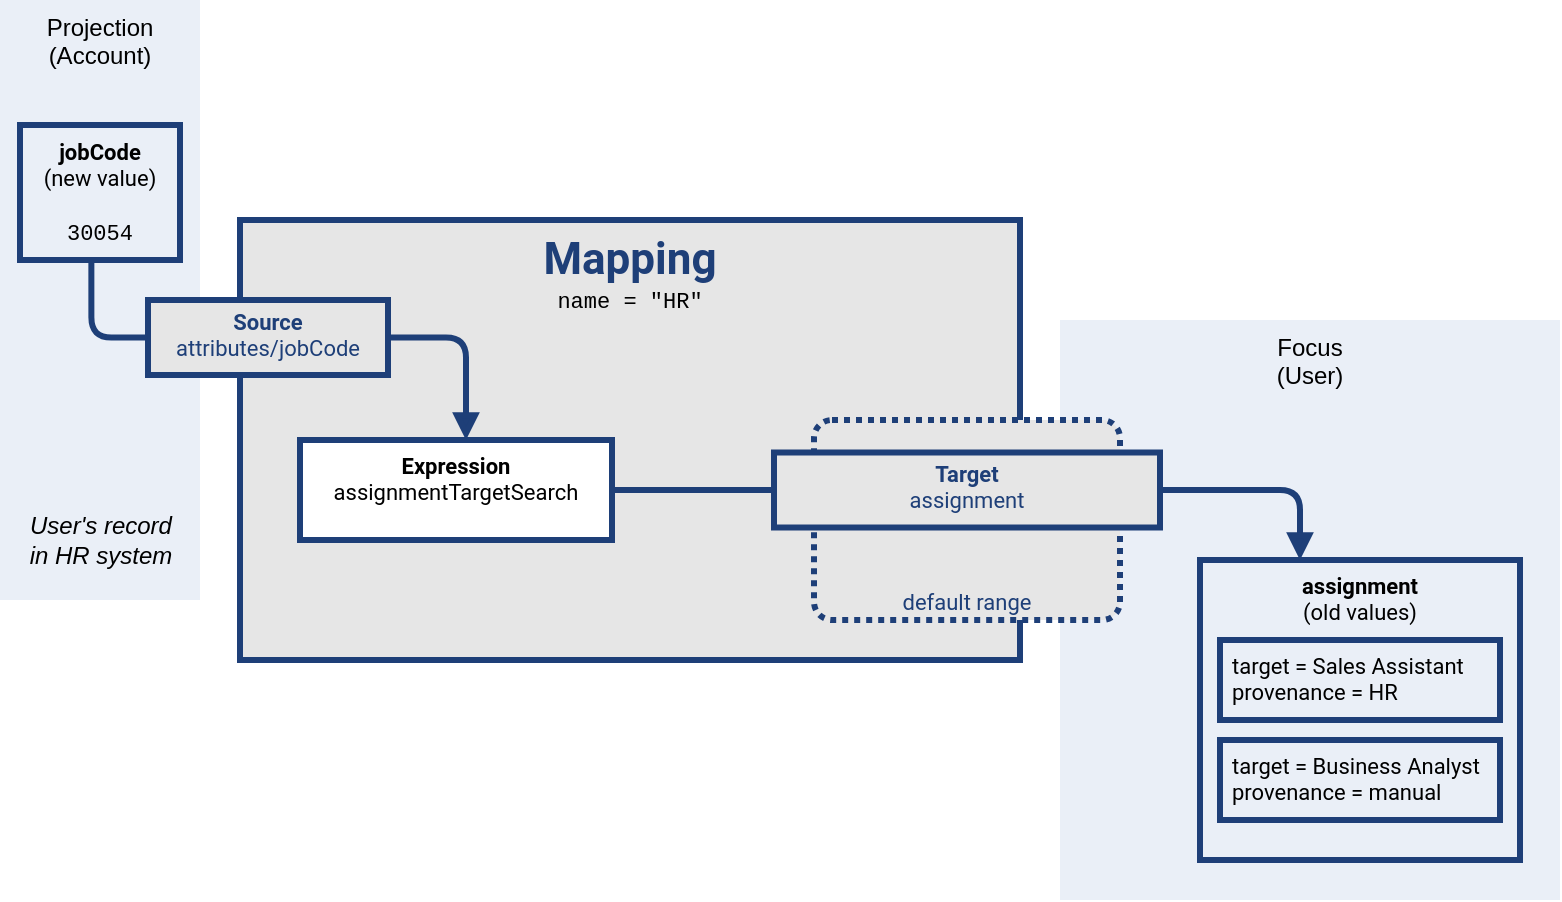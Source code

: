<mxfile pages="4">
    <diagram id="LAI3oV1pym8gafn0couf" name="Page-1">
        <mxGraphModel dx="1104" dy="768" grid="1" gridSize="10" guides="1" tooltips="1" connect="1" arrows="1" fold="1" page="1" pageScale="1" pageWidth="827" pageHeight="1169" math="0" shadow="0">
            <root>
                <mxCell id="0"/>
                <mxCell id="1" parent="0"/>
                <mxCell id="jD2ioqMdRHcqtq_YlgqR-1" value="Focus&lt;br&gt;(User)" style="rounded=0;whiteSpace=wrap;html=1;strokeWidth=2;perimeterSpacing=0;glass=0;strokeColor=none;fillColor=#EAEFF7;verticalAlign=top;fontColor=#000000;" parent="1" vertex="1">
                    <mxGeometry x="553" y="180" width="250" height="290" as="geometry"/>
                </mxCell>
                <mxCell id="jD2ioqMdRHcqtq_YlgqR-2" value="Projection&lt;br&gt;(Account)" style="rounded=0;whiteSpace=wrap;html=1;strokeWidth=2;perimeterSpacing=0;glass=0;strokeColor=none;fillColor=#EAEFF7;verticalAlign=top;fontColor=#000000;" parent="1" vertex="1">
                    <mxGeometry x="23" y="20" width="100" height="300" as="geometry"/>
                </mxCell>
                <mxCell id="jD2ioqMdRHcqtq_YlgqR-3" value="&lt;font color=&quot;#1e3f78&quot; style=&quot;font-size: 22px&quot;&gt;Mapping&lt;/font&gt;" style="rounded=0;whiteSpace=wrap;html=1;strokeWidth=3;perimeterSpacing=0;glass=0;strokeColor=#1E3F78;fontFamily=Roboto;fontSource=https%3A%2F%2Ffonts.googleapis.com%2Fcss%3Ffamily%3DRoboto;fontColor=#FFFFFF;fontSize=11;fontStyle=1;spacing=2;verticalAlign=top;fillColor=#E6E6E6;" parent="1" vertex="1">
                    <mxGeometry x="143" y="130" width="390" height="220" as="geometry"/>
                </mxCell>
                <mxCell id="jD2ioqMdRHcqtq_YlgqR-4" value="Expression&lt;br&gt;&lt;span style=&quot;font-weight: normal&quot;&gt;assignmentTargetSearch&lt;/span&gt;" style="rounded=0;whiteSpace=wrap;html=1;strokeWidth=3;perimeterSpacing=0;glass=0;fontFamily=Roboto;fontSource=https%3A%2F%2Ffonts.googleapis.com%2Fcss%3Ffamily%3DRoboto;fontSize=11;fontStyle=1;spacing=2;strokeColor=#1E3F78;verticalAlign=top;fillColor=#FFFFFF;fontColor=#000000;" parent="1" vertex="1">
                    <mxGeometry x="173" y="240" width="156" height="50" as="geometry"/>
                </mxCell>
                <mxCell id="jD2ioqMdRHcqtq_YlgqR-5" value="" style="edgeStyle=elbowEdgeStyle;elbow=horizontal;endArrow=block;html=1;fontFamily=Roboto;fontSource=https%3A%2F%2Ffonts.googleapis.com%2Fcss2%3Ffamily%3DRoboto%3Aital%2Cwght%401%2C300%26display%3Dswapp;fontSize=9;fontColor=#FFFFFF;strokeColor=#1E3F78;strokeWidth=3;endFill=1;exitX=1;exitY=0.5;exitDx=0;exitDy=0;" parent="1" source="jD2ioqMdRHcqtq_YlgqR-6" target="jD2ioqMdRHcqtq_YlgqR-4" edge="1">
                    <mxGeometry width="50" height="50" relative="1" as="geometry">
                        <mxPoint x="371" y="495.25" as="sourcePoint"/>
                        <mxPoint x="449.5" y="330.0" as="targetPoint"/>
                        <Array as="points">
                            <mxPoint x="256" y="220"/>
                        </Array>
                    </mxGeometry>
                </mxCell>
                <mxCell id="jD2ioqMdRHcqtq_YlgqR-6" value="&lt;font color=&quot;#1e3f78&quot;&gt;Source&lt;br&gt;&lt;span style=&quot;font-weight: 400&quot;&gt;attributes/jobCode&lt;/span&gt;&lt;br&gt;&lt;/font&gt;" style="rounded=0;whiteSpace=wrap;html=1;strokeWidth=3;perimeterSpacing=0;glass=0;strokeColor=#1E3F78;fontFamily=Roboto;fontSource=https%3A%2F%2Ffonts.googleapis.com%2Fcss%3Ffamily%3DRoboto;fontColor=#FFFFFF;fontSize=11;fontStyle=1;spacing=0;verticalAlign=top;fillColor=#E6E6E6;" parent="1" vertex="1">
                    <mxGeometry x="97" y="170" width="120" height="37.5" as="geometry"/>
                </mxCell>
                <mxCell id="jD2ioqMdRHcqtq_YlgqR-7" value="&lt;font color=&quot;#1e3f78&quot;&gt;&lt;span style=&quot;font-weight: 400&quot;&gt;default range&lt;/span&gt;&lt;/font&gt;" style="rounded=1;whiteSpace=wrap;html=1;strokeWidth=3;perimeterSpacing=0;glass=0;strokeColor=#1E3F78;fontFamily=Roboto;fontSource=https%3A%2F%2Ffonts.googleapis.com%2Fcss%3Ffamily%3DRoboto;fontColor=#FFFFFF;fontSize=11;fontStyle=1;spacing=2;verticalAlign=bottom;fillColor=#E6E6E6;dashed=1;dashPattern=1 1;arcSize=9;" parent="1" vertex="1">
                    <mxGeometry x="430" y="230" width="153" height="100" as="geometry"/>
                </mxCell>
                <mxCell id="jD2ioqMdRHcqtq_YlgqR-8" value="&lt;font color=&quot;#1e3f78&quot;&gt;Target&lt;br&gt;&lt;span style=&quot;font-weight: 400&quot;&gt;assignment&lt;/span&gt;&lt;br&gt;&lt;/font&gt;" style="rounded=0;whiteSpace=wrap;html=1;strokeWidth=3;perimeterSpacing=0;glass=0;strokeColor=#1E3F78;fontFamily=Roboto;fontSource=https%3A%2F%2Ffonts.googleapis.com%2Fcss%3Ffamily%3DRoboto;fontColor=#FFFFFF;fontSize=11;fontStyle=1;spacing=0;verticalAlign=top;fillColor=#E6E6E6;" parent="1" vertex="1">
                    <mxGeometry x="410" y="246.25" width="193" height="37.5" as="geometry"/>
                </mxCell>
                <mxCell id="jD2ioqMdRHcqtq_YlgqR-9" value="" style="endArrow=none;html=1;strokeWidth=3;strokeColor=#1E3F78;rounded=0;fontFamily=Courier New;fontSize=14;fontColor=#000000;exitX=0;exitY=0.5;exitDx=0;exitDy=0;entryX=1;entryY=0.5;entryDx=0;entryDy=0;edgeStyle=elbowEdgeStyle;elbow=vertical;endSize=6;jumpSize=6;" parent="1" source="jD2ioqMdRHcqtq_YlgqR-8" target="jD2ioqMdRHcqtq_YlgqR-4" edge="1">
                    <mxGeometry width="50" height="50" relative="1" as="geometry">
                        <mxPoint x="323" y="267.5" as="sourcePoint"/>
                        <mxPoint x="513.0" y="252.5" as="targetPoint"/>
                    </mxGeometry>
                </mxCell>
                <mxCell id="jD2ioqMdRHcqtq_YlgqR-10" value="" style="endArrow=none;html=1;strokeWidth=3;strokeColor=#1E3F78;rounded=1;fontFamily=Roboto;fontSource=https%3A%2F%2Ffonts.googleapis.com%2Fcss%3Ffamily%3DRoboto;fontSize=11;fontColor=#000000;endSize=6;elbow=vertical;jumpSize=6;entryX=0;entryY=0.5;entryDx=0;entryDy=0;exitX=0.446;exitY=0.998;exitDx=0;exitDy=0;exitPerimeter=0;edgeStyle=orthogonalEdgeStyle;" parent="1" source="jD2ioqMdRHcqtq_YlgqR-17" target="jD2ioqMdRHcqtq_YlgqR-6" edge="1">
                    <mxGeometry width="50" height="50" relative="1" as="geometry">
                        <mxPoint x="63" y="189" as="sourcePoint"/>
                        <mxPoint x="513" y="360" as="targetPoint"/>
                    </mxGeometry>
                </mxCell>
                <mxCell id="jD2ioqMdRHcqtq_YlgqR-11" value="" style="edgeStyle=elbowEdgeStyle;elbow=vertical;endArrow=block;html=1;fontFamily=Roboto;fontSource=https%3A%2F%2Ffonts.googleapis.com%2Fcss2%3Ffamily%3DRoboto%3Aital%2Cwght%401%2C300%26display%3Dswapp;fontSize=9;fontColor=#FFFFFF;strokeColor=#1E3F78;strokeWidth=3;endFill=1;rounded=1;endSize=6;jumpSize=6;exitX=1;exitY=0.5;exitDx=0;exitDy=0;" parent="1" source="jD2ioqMdRHcqtq_YlgqR-8" target="jD2ioqMdRHcqtq_YlgqR-12" edge="1">
                    <mxGeometry width="50" height="50" relative="1" as="geometry">
                        <mxPoint x="725" y="262.5" as="sourcePoint"/>
                        <mxPoint x="725" y="265" as="targetPoint"/>
                        <Array as="points">
                            <mxPoint x="673" y="265"/>
                        </Array>
                    </mxGeometry>
                </mxCell>
                <mxCell id="jD2ioqMdRHcqtq_YlgqR-12" value="assignment&lt;br&gt;&lt;span style=&quot;font-weight: normal&quot;&gt;(old values)&lt;/span&gt;" style="rounded=0;whiteSpace=wrap;html=1;strokeWidth=3;perimeterSpacing=0;glass=0;fontFamily=Roboto;fontSource=https%3A%2F%2Ffonts.googleapis.com%2Fcss%3Ffamily%3DRoboto;fontSize=11;fontStyle=1;spacing=2;strokeColor=#1E3F78;verticalAlign=top;fillColor=#EAEFF7;fontColor=#000000;" parent="1" vertex="1">
                    <mxGeometry x="623" y="300" width="160" height="150" as="geometry"/>
                </mxCell>
                <mxCell id="jD2ioqMdRHcqtq_YlgqR-13" value="&lt;i&gt;User's record in HR system&lt;/i&gt;" style="text;html=1;strokeColor=none;fillColor=none;align=center;verticalAlign=middle;whiteSpace=wrap;rounded=0;fontColor=#000000;" parent="1" vertex="1">
                    <mxGeometry x="30.5" y="270" width="85" height="40" as="geometry"/>
                </mxCell>
                <mxCell id="jD2ioqMdRHcqtq_YlgqR-14" value="&lt;div&gt;&lt;span style=&quot;font-weight: 400&quot;&gt;target = Sales Assistant&lt;/span&gt;&lt;/div&gt;&lt;span style=&quot;font-weight: 400&quot;&gt;&lt;div&gt;&lt;span style=&quot;background-color: initial;&quot;&gt;provenance = HR&lt;/span&gt;&lt;br&gt;&lt;/div&gt;&lt;/span&gt;" style="rounded=0;whiteSpace=wrap;html=1;strokeWidth=3;perimeterSpacing=0;glass=0;fontFamily=Roboto;fontSource=https%3A%2F%2Ffonts.googleapis.com%2Fcss%3Ffamily%3DRoboto;fontSize=11;fontStyle=1;spacing=2;strokeColor=#1E3F78;verticalAlign=top;fillColor=#EAEFF7;align=left;spacingLeft=4;fontColor=#000000;" parent="1" vertex="1">
                    <mxGeometry x="633" y="340" width="140" height="40" as="geometry"/>
                </mxCell>
                <mxCell id="jD2ioqMdRHcqtq_YlgqR-15" value="&lt;div&gt;&lt;span style=&quot;font-weight: 400&quot;&gt;target = Business Analyst&lt;/span&gt;&lt;/div&gt;&lt;span style=&quot;font-weight: 400&quot;&gt;&lt;div&gt;&lt;span&gt;provenance = manual&lt;/span&gt;&lt;/div&gt;&lt;/span&gt;" style="rounded=0;whiteSpace=wrap;html=1;strokeWidth=3;perimeterSpacing=0;glass=0;fontFamily=Roboto;fontSource=https%3A%2F%2Ffonts.googleapis.com%2Fcss%3Ffamily%3DRoboto;fontSize=11;fontStyle=1;spacing=2;strokeColor=#1E3F78;verticalAlign=top;fillColor=#EAEFF7;align=left;spacingLeft=4;fontColor=#000000;" parent="1" vertex="1">
                    <mxGeometry x="633" y="390" width="140" height="40" as="geometry"/>
                </mxCell>
                <mxCell id="jD2ioqMdRHcqtq_YlgqR-16" value="&lt;span style=&quot;font-size: 11px&quot;&gt;name&amp;nbsp;= &quot;HR&quot;&lt;/span&gt;" style="rounded=0;whiteSpace=wrap;html=1;dashed=1;dashPattern=1 1;fontFamily=Courier New;fontSize=14;fillColor=none;strokeColor=none;fontColor=#000000;" parent="1" vertex="1">
                    <mxGeometry x="286" y="160" width="104" height="20" as="geometry"/>
                </mxCell>
                <mxCell id="jD2ioqMdRHcqtq_YlgqR-17" value="jobCode&lt;br&gt;&lt;span style=&quot;font-weight: normal&quot;&gt;(new value)&lt;br&gt;&lt;br&gt;&lt;/span&gt;&lt;span style=&quot;font-weight: normal&quot;&gt;&lt;font face=&quot;Courier New&quot;&gt;30054&lt;/font&gt;&lt;br&gt;&lt;/span&gt;" style="rounded=0;whiteSpace=wrap;html=1;strokeWidth=3;perimeterSpacing=0;glass=0;fontFamily=Roboto;fontSource=https%3A%2F%2Ffonts.googleapis.com%2Fcss%3Ffamily%3DRoboto;fontSize=11;fontStyle=1;spacing=2;strokeColor=#1E3F78;verticalAlign=top;fillColor=#EAEFF7;fontColor=#000000;" parent="1" vertex="1">
                    <mxGeometry x="33" y="82.5" width="80" height="67.5" as="geometry"/>
                </mxCell>
            </root>
        </mxGraphModel>
    </diagram>
    <diagram id="g1T0D24_jya48UA5TT0H" name="Page-2">
        <mxGraphModel dx="1104" dy="768" grid="1" gridSize="10" guides="1" tooltips="1" connect="1" arrows="1" fold="1" page="1" pageScale="1" pageWidth="827" pageHeight="1169" math="0" shadow="0">
            <root>
                <mxCell id="RSPG9wa595xy3ZuxtiM9-0"/>
                <mxCell id="RSPG9wa595xy3ZuxtiM9-1" parent="RSPG9wa595xy3ZuxtiM9-0"/>
                <mxCell id="dZfOndk1gBTzhxzctHPN-0" value="Focus&lt;br&gt;(User)" style="rounded=0;whiteSpace=wrap;html=1;strokeWidth=2;perimeterSpacing=0;glass=0;strokeColor=none;fillColor=#EAEFF7;verticalAlign=top;fontColor=#000000;" parent="RSPG9wa595xy3ZuxtiM9-1" vertex="1">
                    <mxGeometry x="553" y="180" width="250" height="290" as="geometry"/>
                </mxCell>
                <mxCell id="dZfOndk1gBTzhxzctHPN-1" value="Projection&lt;br&gt;(Account)" style="rounded=0;whiteSpace=wrap;html=1;strokeWidth=2;perimeterSpacing=0;glass=0;strokeColor=none;fillColor=#EAEFF7;verticalAlign=top;fontColor=#000000;" parent="RSPG9wa595xy3ZuxtiM9-1" vertex="1">
                    <mxGeometry x="23" y="20" width="100" height="300" as="geometry"/>
                </mxCell>
                <mxCell id="dZfOndk1gBTzhxzctHPN-2" value="&lt;font color=&quot;#1e3f78&quot; style=&quot;font-size: 22px&quot;&gt;Mapping&lt;/font&gt;" style="rounded=0;whiteSpace=wrap;html=1;strokeWidth=3;perimeterSpacing=0;glass=0;strokeColor=#1E3F78;fontFamily=Roboto;fontSource=https%3A%2F%2Ffonts.googleapis.com%2Fcss%3Ffamily%3DRoboto;fontColor=#FFFFFF;fontSize=11;fontStyle=1;spacing=2;verticalAlign=top;fillColor=#E6E6E6;" parent="RSPG9wa595xy3ZuxtiM9-1" vertex="1">
                    <mxGeometry x="143" y="130" width="390" height="220" as="geometry"/>
                </mxCell>
                <mxCell id="dZfOndk1gBTzhxzctHPN-3" value="Expression&lt;br&gt;&lt;span style=&quot;font-weight: normal&quot;&gt;assignmentTargetSearch&lt;/span&gt;" style="rounded=0;whiteSpace=wrap;html=1;strokeWidth=3;perimeterSpacing=0;glass=0;fontFamily=Roboto;fontSource=https%3A%2F%2Ffonts.googleapis.com%2Fcss%3Ffamily%3DRoboto;fontSize=11;fontStyle=1;spacing=2;strokeColor=#1E3F78;verticalAlign=top;fontColor=#000000;fillColor=#FFFFFF;" parent="RSPG9wa595xy3ZuxtiM9-1" vertex="1">
                    <mxGeometry x="173" y="240" width="156" height="50" as="geometry"/>
                </mxCell>
                <mxCell id="dZfOndk1gBTzhxzctHPN-4" value="" style="edgeStyle=elbowEdgeStyle;elbow=horizontal;endArrow=block;html=1;fontFamily=Roboto;fontSource=https%3A%2F%2Ffonts.googleapis.com%2Fcss2%3Ffamily%3DRoboto%3Aital%2Cwght%401%2C300%26display%3Dswapp;fontSize=9;fontColor=#FFFFFF;strokeColor=#1E3F78;strokeWidth=3;endFill=1;exitX=1;exitY=0.5;exitDx=0;exitDy=0;" parent="RSPG9wa595xy3ZuxtiM9-1" source="dZfOndk1gBTzhxzctHPN-5" target="dZfOndk1gBTzhxzctHPN-3" edge="1">
                    <mxGeometry width="50" height="50" relative="1" as="geometry">
                        <mxPoint x="371" y="495.25" as="sourcePoint"/>
                        <mxPoint x="449.5" y="330.0" as="targetPoint"/>
                        <Array as="points">
                            <mxPoint x="256" y="220"/>
                        </Array>
                    </mxGeometry>
                </mxCell>
                <mxCell id="dZfOndk1gBTzhxzctHPN-5" value="&lt;font color=&quot;#1e3f78&quot;&gt;Source&lt;br&gt;&lt;span style=&quot;font-weight: 400&quot;&gt;attributes/jobCode&lt;/span&gt;&lt;br&gt;&lt;/font&gt;" style="rounded=0;whiteSpace=wrap;html=1;strokeWidth=3;perimeterSpacing=0;glass=0;strokeColor=#1E3F78;fontFamily=Roboto;fontSource=https%3A%2F%2Ffonts.googleapis.com%2Fcss%3Ffamily%3DRoboto;fontColor=#FFFFFF;fontSize=11;fontStyle=1;spacing=0;verticalAlign=top;fillColor=#E6E6E6;" parent="RSPG9wa595xy3ZuxtiM9-1" vertex="1">
                    <mxGeometry x="97" y="170" width="120" height="37.5" as="geometry"/>
                </mxCell>
                <mxCell id="dZfOndk1gBTzhxzctHPN-6" value="&lt;font color=&quot;#1e3f78&quot;&gt;&lt;span style=&quot;font-weight: 400&quot;&gt;default range&lt;/span&gt;&lt;/font&gt;" style="rounded=1;whiteSpace=wrap;html=1;strokeWidth=3;perimeterSpacing=0;glass=0;strokeColor=#1E3F78;fontFamily=Roboto;fontSource=https%3A%2F%2Ffonts.googleapis.com%2Fcss%3Ffamily%3DRoboto;fontColor=#FFFFFF;fontSize=11;fontStyle=1;spacing=2;verticalAlign=bottom;fillColor=#E6E6E6;dashed=1;dashPattern=1 1;arcSize=9;" parent="RSPG9wa595xy3ZuxtiM9-1" vertex="1">
                    <mxGeometry x="430" y="230" width="153" height="100" as="geometry"/>
                </mxCell>
                <mxCell id="dZfOndk1gBTzhxzctHPN-7" value="&lt;font color=&quot;#1e3f78&quot;&gt;Target&lt;br&gt;&lt;span style=&quot;font-weight: 400&quot;&gt;assignment&lt;/span&gt;&lt;br&gt;&lt;/font&gt;" style="rounded=0;whiteSpace=wrap;html=1;strokeWidth=3;perimeterSpacing=0;glass=0;strokeColor=#1E3F78;fontFamily=Roboto;fontSource=https%3A%2F%2Ffonts.googleapis.com%2Fcss%3Ffamily%3DRoboto;fontColor=#FFFFFF;fontSize=11;fontStyle=1;spacing=0;verticalAlign=top;fillColor=#E6E6E6;" parent="RSPG9wa595xy3ZuxtiM9-1" vertex="1">
                    <mxGeometry x="410" y="246.25" width="193" height="37.5" as="geometry"/>
                </mxCell>
                <mxCell id="dZfOndk1gBTzhxzctHPN-8" value="" style="endArrow=none;html=1;strokeWidth=3;strokeColor=#1E3F78;rounded=0;fontFamily=Courier New;fontSize=14;fontColor=#000000;exitX=0;exitY=0.5;exitDx=0;exitDy=0;entryX=1;entryY=0.5;entryDx=0;entryDy=0;edgeStyle=elbowEdgeStyle;elbow=vertical;endSize=6;jumpSize=6;" parent="RSPG9wa595xy3ZuxtiM9-1" source="dZfOndk1gBTzhxzctHPN-7" target="dZfOndk1gBTzhxzctHPN-3" edge="1">
                    <mxGeometry width="50" height="50" relative="1" as="geometry">
                        <mxPoint x="323" y="267.5" as="sourcePoint"/>
                        <mxPoint x="513.0" y="252.5" as="targetPoint"/>
                    </mxGeometry>
                </mxCell>
                <mxCell id="dZfOndk1gBTzhxzctHPN-9" value="" style="endArrow=none;html=1;strokeWidth=3;strokeColor=#1E3F78;rounded=1;fontFamily=Roboto;fontSource=https%3A%2F%2Ffonts.googleapis.com%2Fcss%3Ffamily%3DRoboto;fontSize=11;fontColor=#000000;endSize=6;elbow=vertical;jumpSize=6;entryX=0;entryY=0.5;entryDx=0;entryDy=0;exitX=0.446;exitY=0.998;exitDx=0;exitDy=0;exitPerimeter=0;edgeStyle=orthogonalEdgeStyle;" parent="RSPG9wa595xy3ZuxtiM9-1" source="dZfOndk1gBTzhxzctHPN-16" target="dZfOndk1gBTzhxzctHPN-5" edge="1">
                    <mxGeometry width="50" height="50" relative="1" as="geometry">
                        <mxPoint x="63" y="189" as="sourcePoint"/>
                        <mxPoint x="513" y="360" as="targetPoint"/>
                    </mxGeometry>
                </mxCell>
                <mxCell id="dZfOndk1gBTzhxzctHPN-10" value="" style="edgeStyle=elbowEdgeStyle;elbow=vertical;endArrow=block;html=1;fontFamily=Roboto;fontSource=https%3A%2F%2Ffonts.googleapis.com%2Fcss2%3Ffamily%3DRoboto%3Aital%2Cwght%401%2C300%26display%3Dswapp;fontSize=9;fontColor=#FFFFFF;strokeColor=#1E3F78;strokeWidth=3;endFill=1;rounded=1;endSize=6;jumpSize=6;exitX=1;exitY=0.5;exitDx=0;exitDy=0;" parent="RSPG9wa595xy3ZuxtiM9-1" source="dZfOndk1gBTzhxzctHPN-7" target="dZfOndk1gBTzhxzctHPN-11" edge="1">
                    <mxGeometry width="50" height="50" relative="1" as="geometry">
                        <mxPoint x="725" y="262.5" as="sourcePoint"/>
                        <mxPoint x="725" y="265" as="targetPoint"/>
                        <Array as="points">
                            <mxPoint x="673" y="265"/>
                        </Array>
                    </mxGeometry>
                </mxCell>
                <mxCell id="dZfOndk1gBTzhxzctHPN-11" value="assignment&lt;br&gt;&lt;span style=&quot;font-weight: normal&quot;&gt;(old values)&lt;/span&gt;" style="rounded=0;whiteSpace=wrap;html=1;strokeWidth=3;perimeterSpacing=0;glass=0;fontFamily=Roboto;fontSource=https%3A%2F%2Ffonts.googleapis.com%2Fcss%3Ffamily%3DRoboto;fontSize=11;fontStyle=1;spacing=2;strokeColor=#1E3F78;verticalAlign=top;fillColor=#EAEFF7;fontColor=#000000;" parent="RSPG9wa595xy3ZuxtiM9-1" vertex="1">
                    <mxGeometry x="623" y="300" width="160" height="150" as="geometry"/>
                </mxCell>
                <mxCell id="dZfOndk1gBTzhxzctHPN-12" value="&lt;i&gt;User's record in HR system&lt;/i&gt;" style="text;html=1;strokeColor=none;fillColor=none;align=center;verticalAlign=middle;whiteSpace=wrap;rounded=0;fontColor=#000000;" parent="RSPG9wa595xy3ZuxtiM9-1" vertex="1">
                    <mxGeometry x="30.5" y="270" width="85" height="40" as="geometry"/>
                </mxCell>
                <mxCell id="dZfOndk1gBTzhxzctHPN-13" value="&lt;div&gt;&lt;span style=&quot;font-weight: 400&quot;&gt;target = Sales Assistant&lt;/span&gt;&lt;/div&gt;&lt;span style=&quot;font-weight: 400&quot;&gt;&lt;div&gt;&lt;span&gt;provenance = HR&lt;/span&gt;&lt;/div&gt;&lt;/span&gt;" style="rounded=0;whiteSpace=wrap;html=1;strokeWidth=3;perimeterSpacing=0;glass=0;fontFamily=Roboto;fontSource=https%3A%2F%2Ffonts.googleapis.com%2Fcss%3Ffamily%3DRoboto;fontSize=11;fontStyle=1;spacing=2;strokeColor=#1E3F78;verticalAlign=top;fillColor=#EAEFF7;align=left;spacingLeft=4;fontColor=#000000;" parent="RSPG9wa595xy3ZuxtiM9-1" vertex="1">
                    <mxGeometry x="633" y="340" width="140" height="40" as="geometry"/>
                </mxCell>
                <mxCell id="dZfOndk1gBTzhxzctHPN-14" value="&lt;div&gt;&lt;span style=&quot;font-weight: 400&quot;&gt;target = Business Analyst&lt;/span&gt;&lt;/div&gt;&lt;span style=&quot;font-weight: 400;&quot;&gt;provenance&lt;/span&gt;&lt;span style=&quot;font-weight: 400; background-color: initial;&quot;&gt;&amp;nbsp;= manual&lt;/span&gt;&lt;span style=&quot;font-weight: 400;&quot;&gt;&lt;br&gt;&lt;/span&gt;" style="rounded=0;whiteSpace=wrap;html=1;strokeWidth=3;perimeterSpacing=0;glass=0;fontFamily=Roboto;fontSource=https%3A%2F%2Ffonts.googleapis.com%2Fcss%3Ffamily%3DRoboto;fontSize=11;fontStyle=1;spacing=2;strokeColor=#1E3F78;verticalAlign=top;fillColor=#EAEFF7;align=left;spacingLeft=4;fontColor=#000000;" parent="RSPG9wa595xy3ZuxtiM9-1" vertex="1">
                    <mxGeometry x="633" y="390" width="140" height="40" as="geometry"/>
                </mxCell>
                <mxCell id="dZfOndk1gBTzhxzctHPN-16" value="jobCode&lt;br&gt;&lt;span style=&quot;font-weight: normal&quot;&gt;(new value)&lt;br&gt;&lt;br&gt;&lt;/span&gt;&lt;span style=&quot;font-weight: normal&quot;&gt;&lt;font face=&quot;Courier New&quot;&gt;30054&lt;/font&gt;&lt;br&gt;&lt;/span&gt;" style="rounded=0;whiteSpace=wrap;html=1;strokeWidth=3;perimeterSpacing=0;glass=0;fontFamily=Roboto;fontSource=https%3A%2F%2Ffonts.googleapis.com%2Fcss%3Ffamily%3DRoboto;fontSize=11;fontStyle=1;spacing=2;strokeColor=#1E3F78;verticalAlign=top;fillColor=#EAEFF7;fontColor=#000000;" parent="RSPG9wa595xy3ZuxtiM9-1" vertex="1">
                    <mxGeometry x="33" y="82.5" width="80" height="67.5" as="geometry"/>
                </mxCell>
                <mxCell id="dZfOndk1gBTzhxzctHPN-17" value="&lt;div style=&quot;text-align: left&quot;&gt;&lt;span&gt;target = Sales Manager&lt;/span&gt;&lt;/div&gt;" style="shape=callout;whiteSpace=wrap;html=1;perimeter=calloutPerimeter;dashed=1;dashPattern=1 1;fillColor=#EAEFF7;position2=0.5;fontColor=#000000;" parent="RSPG9wa595xy3ZuxtiM9-1" vertex="1">
                    <mxGeometry x="280" y="180" width="140" height="80" as="geometry"/>
                </mxCell>
                <mxCell id="uciUBkut4ZkQJFM4CpZ3-0" value="&lt;span style=&quot;font-size: 11px&quot;&gt;name&amp;nbsp;= &quot;HR&quot;&lt;/span&gt;" style="rounded=0;whiteSpace=wrap;html=1;dashed=1;dashPattern=1 1;fontFamily=Courier New;fontSize=14;fillColor=none;strokeColor=none;fontColor=#000000;" vertex="1" parent="RSPG9wa595xy3ZuxtiM9-1">
                    <mxGeometry x="286" y="160" width="104" height="20" as="geometry"/>
                </mxCell>
            </root>
        </mxGraphModel>
    </diagram>
    <diagram id="3mbcp3HhzcRKiReU3a5F" name="Page-3">
        <mxGraphModel dx="1104" dy="768" grid="1" gridSize="10" guides="1" tooltips="1" connect="1" arrows="1" fold="1" page="1" pageScale="1" pageWidth="827" pageHeight="1169" math="0" shadow="0">
            <root>
                <mxCell id="ySLwrjB3KSGay8Jf8EG9-0"/>
                <mxCell id="ySLwrjB3KSGay8Jf8EG9-1" parent="ySLwrjB3KSGay8Jf8EG9-0"/>
                <mxCell id="d-OcIaRrGaaAXY9kXtw5-0" value="Focus&lt;br&gt;(User)" style="rounded=0;whiteSpace=wrap;html=1;strokeWidth=2;perimeterSpacing=0;glass=0;strokeColor=none;fillColor=#EAEFF7;verticalAlign=top;" parent="ySLwrjB3KSGay8Jf8EG9-1" vertex="1">
                    <mxGeometry x="553" y="40" width="250" height="430" as="geometry"/>
                </mxCell>
                <mxCell id="d-OcIaRrGaaAXY9kXtw5-1" value="Projection&lt;br&gt;(Account)" style="rounded=0;whiteSpace=wrap;html=1;strokeWidth=2;perimeterSpacing=0;glass=0;strokeColor=none;fillColor=#EAEFF7;verticalAlign=top;fontColor=#000000;" parent="ySLwrjB3KSGay8Jf8EG9-1" vertex="1">
                    <mxGeometry x="23" y="20" width="100" height="300" as="geometry"/>
                </mxCell>
                <mxCell id="d-OcIaRrGaaAXY9kXtw5-2" value="&lt;font color=&quot;#1e3f78&quot; style=&quot;font-size: 22px&quot;&gt;Mapping&lt;/font&gt;" style="rounded=0;whiteSpace=wrap;html=1;strokeWidth=3;perimeterSpacing=0;glass=0;strokeColor=#1E3F78;fontFamily=Roboto;fontSource=https%3A%2F%2Ffonts.googleapis.com%2Fcss%3Ffamily%3DRoboto;fontColor=#FFFFFF;fontSize=11;fontStyle=1;spacing=2;verticalAlign=top;fillColor=#E6E6E6;" parent="ySLwrjB3KSGay8Jf8EG9-1" vertex="1">
                    <mxGeometry x="143" y="130" width="390" height="220" as="geometry"/>
                </mxCell>
                <mxCell id="d-OcIaRrGaaAXY9kXtw5-3" value="Expression&lt;br&gt;&lt;span style=&quot;font-weight: normal&quot;&gt;assignmentTargetSearch&lt;/span&gt;" style="rounded=0;whiteSpace=wrap;html=1;strokeWidth=3;perimeterSpacing=0;glass=0;fontFamily=Roboto;fontSource=https%3A%2F%2Ffonts.googleapis.com%2Fcss%3Ffamily%3DRoboto;fontSize=11;fontStyle=1;spacing=2;strokeColor=#1E3F78;verticalAlign=top;fontColor=#000000;fillColor=#FFFFFF;" parent="ySLwrjB3KSGay8Jf8EG9-1" vertex="1">
                    <mxGeometry x="173" y="240" width="156" height="50" as="geometry"/>
                </mxCell>
                <mxCell id="d-OcIaRrGaaAXY9kXtw5-4" value="" style="edgeStyle=elbowEdgeStyle;elbow=horizontal;endArrow=block;html=1;fontFamily=Roboto;fontSource=https%3A%2F%2Ffonts.googleapis.com%2Fcss2%3Ffamily%3DRoboto%3Aital%2Cwght%401%2C300%26display%3Dswapp;fontSize=9;fontColor=#FFFFFF;strokeColor=#1E3F78;strokeWidth=3;endFill=1;exitX=1;exitY=0.5;exitDx=0;exitDy=0;" parent="ySLwrjB3KSGay8Jf8EG9-1" source="d-OcIaRrGaaAXY9kXtw5-5" target="d-OcIaRrGaaAXY9kXtw5-3" edge="1">
                    <mxGeometry width="50" height="50" relative="1" as="geometry">
                        <mxPoint x="371" y="495.25" as="sourcePoint"/>
                        <mxPoint x="449.5" y="330.0" as="targetPoint"/>
                        <Array as="points">
                            <mxPoint x="256" y="220"/>
                        </Array>
                    </mxGeometry>
                </mxCell>
                <mxCell id="d-OcIaRrGaaAXY9kXtw5-5" value="&lt;font color=&quot;#1e3f78&quot;&gt;Source&lt;br&gt;&lt;span style=&quot;font-weight: 400&quot;&gt;attributes/jobCode&lt;/span&gt;&lt;br&gt;&lt;/font&gt;" style="rounded=0;whiteSpace=wrap;html=1;strokeWidth=3;perimeterSpacing=0;glass=0;strokeColor=#1E3F78;fontFamily=Roboto;fontSource=https%3A%2F%2Ffonts.googleapis.com%2Fcss%3Ffamily%3DRoboto;fontColor=#FFFFFF;fontSize=11;fontStyle=1;spacing=0;verticalAlign=top;fillColor=#E6E6E6;" parent="ySLwrjB3KSGay8Jf8EG9-1" vertex="1">
                    <mxGeometry x="97" y="170" width="120" height="37.5" as="geometry"/>
                </mxCell>
                <mxCell id="d-OcIaRrGaaAXY9kXtw5-6" value="&lt;font color=&quot;#1e3f78&quot;&gt;&lt;span style=&quot;font-weight: 400&quot;&gt;default range&lt;/span&gt;&lt;/font&gt;" style="rounded=1;whiteSpace=wrap;html=1;strokeWidth=3;perimeterSpacing=0;glass=0;strokeColor=#1E3F78;fontFamily=Roboto;fontSource=https%3A%2F%2Ffonts.googleapis.com%2Fcss%3Ffamily%3DRoboto;fontColor=#FFFFFF;fontSize=11;fontStyle=1;spacing=2;verticalAlign=bottom;fillColor=#E6E6E6;dashed=1;dashPattern=1 1;arcSize=9;" parent="ySLwrjB3KSGay8Jf8EG9-1" vertex="1">
                    <mxGeometry x="430" y="230" width="153" height="100" as="geometry"/>
                </mxCell>
                <mxCell id="d-OcIaRrGaaAXY9kXtw5-7" value="&lt;font&gt;Target&lt;br&gt;&lt;span style=&quot;font-weight: 400&quot;&gt;assignment&lt;/span&gt;&lt;br&gt;&lt;/font&gt;" style="rounded=0;whiteSpace=wrap;html=1;strokeWidth=3;perimeterSpacing=0;glass=0;strokeColor=#1E3F78;fontFamily=Roboto;fontSource=https%3A%2F%2Ffonts.googleapis.com%2Fcss%3Ffamily%3DRoboto;fontColor=#1E3F78;fontSize=11;fontStyle=1;spacing=0;verticalAlign=top;fillColor=#E6E6E6;" parent="ySLwrjB3KSGay8Jf8EG9-1" vertex="1">
                    <mxGeometry x="410" y="246.25" width="193" height="37.5" as="geometry"/>
                </mxCell>
                <mxCell id="d-OcIaRrGaaAXY9kXtw5-8" value="" style="endArrow=none;html=1;strokeWidth=3;strokeColor=#1E3F78;rounded=0;fontFamily=Courier New;fontSize=14;fontColor=#000000;exitX=0;exitY=0.5;exitDx=0;exitDy=0;entryX=1;entryY=0.5;entryDx=0;entryDy=0;edgeStyle=elbowEdgeStyle;elbow=vertical;endSize=6;jumpSize=6;" parent="ySLwrjB3KSGay8Jf8EG9-1" source="d-OcIaRrGaaAXY9kXtw5-7" target="d-OcIaRrGaaAXY9kXtw5-3" edge="1">
                    <mxGeometry width="50" height="50" relative="1" as="geometry">
                        <mxPoint x="323" y="267.5" as="sourcePoint"/>
                        <mxPoint x="513.0" y="252.5" as="targetPoint"/>
                    </mxGeometry>
                </mxCell>
                <mxCell id="d-OcIaRrGaaAXY9kXtw5-9" value="" style="endArrow=none;html=1;strokeWidth=3;strokeColor=#1E3F78;rounded=1;fontFamily=Roboto;fontSource=https%3A%2F%2Ffonts.googleapis.com%2Fcss%3Ffamily%3DRoboto;fontSize=11;fontColor=#000000;endSize=6;elbow=vertical;jumpSize=6;entryX=0;entryY=0.5;entryDx=0;entryDy=0;exitX=0.446;exitY=0.998;exitDx=0;exitDy=0;exitPerimeter=0;edgeStyle=orthogonalEdgeStyle;" parent="ySLwrjB3KSGay8Jf8EG9-1" source="d-OcIaRrGaaAXY9kXtw5-16" target="d-OcIaRrGaaAXY9kXtw5-5" edge="1">
                    <mxGeometry width="50" height="50" relative="1" as="geometry">
                        <mxPoint x="63" y="189" as="sourcePoint"/>
                        <mxPoint x="513" y="360" as="targetPoint"/>
                    </mxGeometry>
                </mxCell>
                <mxCell id="d-OcIaRrGaaAXY9kXtw5-10" value="" style="edgeStyle=elbowEdgeStyle;elbow=vertical;endArrow=block;html=1;fontFamily=Roboto;fontSource=https%3A%2F%2Ffonts.googleapis.com%2Fcss2%3Ffamily%3DRoboto%3Aital%2Cwght%401%2C300%26display%3Dswapp;fontSize=9;fontColor=#FFFFFF;strokeColor=#1E3F78;strokeWidth=3;endFill=1;rounded=1;endSize=6;jumpSize=6;exitX=1;exitY=0.5;exitDx=0;exitDy=0;" parent="ySLwrjB3KSGay8Jf8EG9-1" source="d-OcIaRrGaaAXY9kXtw5-7" target="d-OcIaRrGaaAXY9kXtw5-11" edge="1">
                    <mxGeometry width="50" height="50" relative="1" as="geometry">
                        <mxPoint x="725" y="262.5" as="sourcePoint"/>
                        <mxPoint x="725" y="265" as="targetPoint"/>
                        <Array as="points">
                            <mxPoint x="673" y="265"/>
                        </Array>
                    </mxGeometry>
                </mxCell>
                <mxCell id="d-OcIaRrGaaAXY9kXtw5-11" value="assignment&lt;br&gt;&lt;span style=&quot;font-weight: normal&quot;&gt;(old values)&lt;/span&gt;" style="rounded=0;whiteSpace=wrap;html=1;strokeWidth=3;perimeterSpacing=0;glass=0;fontFamily=Roboto;fontSource=https%3A%2F%2Ffonts.googleapis.com%2Fcss%3Ffamily%3DRoboto;fontSize=11;fontStyle=1;spacing=2;strokeColor=#1E3F78;verticalAlign=top;fillColor=#EAEFF7;fontColor=#000000;" parent="ySLwrjB3KSGay8Jf8EG9-1" vertex="1">
                    <mxGeometry x="623" y="300" width="160" height="150" as="geometry"/>
                </mxCell>
                <mxCell id="d-OcIaRrGaaAXY9kXtw5-12" value="&lt;i&gt;User's record in HR system&lt;/i&gt;" style="text;html=1;strokeColor=none;fillColor=none;align=center;verticalAlign=middle;whiteSpace=wrap;rounded=0;fontColor=#000000;" parent="ySLwrjB3KSGay8Jf8EG9-1" vertex="1">
                    <mxGeometry x="30.5" y="270" width="85" height="40" as="geometry"/>
                </mxCell>
                <mxCell id="d-OcIaRrGaaAXY9kXtw5-13" value="&lt;div&gt;&lt;span style=&quot;font-weight: 400&quot;&gt;target = Sales Assistant&lt;/span&gt;&lt;/div&gt;&lt;span style=&quot;font-weight: 400&quot;&gt;&lt;div&gt;&lt;span&gt;provenance = HR&lt;/span&gt;&lt;/div&gt;&lt;/span&gt;" style="rounded=0;whiteSpace=wrap;html=1;strokeWidth=3;perimeterSpacing=0;glass=0;fontFamily=Roboto;fontSource=https%3A%2F%2Ffonts.googleapis.com%2Fcss%3Ffamily%3DRoboto;fontSize=11;fontStyle=1;spacing=2;strokeColor=#1E3F78;verticalAlign=top;fillColor=#EAEFF7;align=left;spacingLeft=4;fontColor=#000000;" parent="ySLwrjB3KSGay8Jf8EG9-1" vertex="1">
                    <mxGeometry x="633" y="340" width="140" height="40" as="geometry"/>
                </mxCell>
                <mxCell id="d-OcIaRrGaaAXY9kXtw5-14" value="&lt;div&gt;&lt;span style=&quot;font-weight: 400&quot;&gt;target = Business Analyst&lt;/span&gt;&lt;/div&gt;&lt;span style=&quot;font-weight: 400&quot;&gt;&lt;div&gt;&lt;span&gt;provenance = manual&lt;/span&gt;&lt;/div&gt;&lt;/span&gt;" style="rounded=0;whiteSpace=wrap;html=1;strokeWidth=3;perimeterSpacing=0;glass=0;fontFamily=Roboto;fontSource=https%3A%2F%2Ffonts.googleapis.com%2Fcss%3Ffamily%3DRoboto;fontSize=11;fontStyle=1;spacing=2;strokeColor=#1E3F78;verticalAlign=top;fillColor=#EAEFF7;align=left;spacingLeft=4;fontColor=#000000;" parent="ySLwrjB3KSGay8Jf8EG9-1" vertex="1">
                    <mxGeometry x="633" y="390" width="140" height="40" as="geometry"/>
                </mxCell>
                <mxCell id="d-OcIaRrGaaAXY9kXtw5-16" value="jobCode&lt;br&gt;&lt;span style=&quot;font-weight: normal&quot;&gt;(new value)&lt;br&gt;&lt;br&gt;&lt;/span&gt;&lt;span style=&quot;font-weight: normal&quot;&gt;&lt;font face=&quot;Courier New&quot;&gt;30054&lt;/font&gt;&lt;br&gt;&lt;/span&gt;" style="rounded=0;whiteSpace=wrap;html=1;strokeWidth=3;perimeterSpacing=0;glass=0;fontFamily=Roboto;fontSource=https%3A%2F%2Ffonts.googleapis.com%2Fcss%3Ffamily%3DRoboto;fontSize=11;fontStyle=1;spacing=2;strokeColor=#1E3F78;verticalAlign=top;fillColor=#EAEFF7;fontColor=#000000;" parent="ySLwrjB3KSGay8Jf8EG9-1" vertex="1">
                    <mxGeometry x="33" y="82.5" width="80" height="67.5" as="geometry"/>
                </mxCell>
                <mxCell id="d-OcIaRrGaaAXY9kXtw5-17" value="&lt;div style=&quot;text-align: left&quot;&gt;&lt;span&gt;target = Sales Manager&lt;/span&gt;&lt;/div&gt;" style="shape=callout;whiteSpace=wrap;html=1;perimeter=calloutPerimeter;dashed=1;dashPattern=1 1;fillColor=#EAEFF7;position2=0.5;fontColor=#000000;" parent="ySLwrjB3KSGay8Jf8EG9-1" vertex="1">
                    <mxGeometry x="280" y="180" width="140" height="80" as="geometry"/>
                </mxCell>
                <mxCell id="d-OcIaRrGaaAXY9kXtw5-18" value="&lt;div style=&quot;text-align: left&quot;&gt;Delta&lt;/div&gt;" style="shape=callout;whiteSpace=wrap;html=1;perimeter=calloutPerimeter;dashed=1;dashPattern=1 1;fillColor=#EAEFF7;position2=0.24;size=30;position=0.24;verticalAlign=top;fontColor=#000000;" parent="ySLwrjB3KSGay8Jf8EG9-1" vertex="1">
                    <mxGeometry x="590" y="90" width="200" height="170" as="geometry"/>
                </mxCell>
                <mxCell id="d-OcIaRrGaaAXY9kXtw5-19" value="&lt;div&gt;&lt;span style=&quot;font-weight: 400&quot;&gt;target = Sales Assistant&lt;/span&gt;&lt;/div&gt;&lt;span style=&quot;font-weight: 400&quot;&gt;&lt;div&gt;&lt;span&gt;provenance = HR&lt;/span&gt;&lt;/div&gt;&lt;/span&gt;" style="rounded=0;whiteSpace=wrap;html=1;strokeWidth=1;perimeterSpacing=0;glass=0;fontFamily=Roboto;fontSource=https%3A%2F%2Ffonts.googleapis.com%2Fcss%3Ffamily%3DRoboto;fontSize=11;fontStyle=1;spacing=2;strokeColor=#1E3F78;verticalAlign=top;fillColor=#EAEFF7;align=left;spacingLeft=4;fontColor=#000000;" parent="ySLwrjB3KSGay8Jf8EG9-1" vertex="1">
                    <mxGeometry x="643" y="170" width="140" height="40" as="geometry"/>
                </mxCell>
                <mxCell id="d-OcIaRrGaaAXY9kXtw5-20" value="&lt;div&gt;&lt;span style=&quot;font-weight: 400&quot;&gt;target = Sales Manager&lt;/span&gt;&lt;/div&gt;&lt;span style=&quot;font-weight: 400&quot;&gt;&lt;div&gt;&lt;span&gt;provenance = HR&lt;/span&gt;&lt;/div&gt;&lt;/span&gt;" style="rounded=0;whiteSpace=wrap;html=1;strokeWidth=1;perimeterSpacing=0;glass=0;fontFamily=Roboto;fontSource=https%3A%2F%2Ffonts.googleapis.com%2Fcss%3Ffamily%3DRoboto;fontSize=11;fontStyle=1;spacing=2;strokeColor=#1E3F78;verticalAlign=top;fillColor=#EAEFF7;align=left;spacingLeft=4;fontColor=#000000;" parent="ySLwrjB3KSGay8Jf8EG9-1" vertex="1">
                    <mxGeometry x="643" y="120" width="140" height="40" as="geometry"/>
                </mxCell>
                <mxCell id="d-OcIaRrGaaAXY9kXtw5-23" value="" style="shape=cross;whiteSpace=wrap;html=1;fillColor=#37B34A;" parent="ySLwrjB3KSGay8Jf8EG9-1" vertex="1">
                    <mxGeometry x="596.5" y="122.5" width="40" height="35" as="geometry"/>
                </mxCell>
                <mxCell id="d-OcIaRrGaaAXY9kXtw5-24" value="" style="rounded=0;whiteSpace=wrap;html=1;fillColor=#F05A28;" parent="ySLwrjB3KSGay8Jf8EG9-1" vertex="1">
                    <mxGeometry x="601.5" y="185" width="30" height="10" as="geometry"/>
                </mxCell>
                <mxCell id="mBGS4vKZBOsTFr57Vim8-0" value="&lt;span style=&quot;font-size: 11px&quot;&gt;name&amp;nbsp;= &quot;HR&quot;&lt;/span&gt;" style="rounded=0;whiteSpace=wrap;html=1;dashed=1;dashPattern=1 1;fontFamily=Courier New;fontSize=14;fillColor=none;strokeColor=none;fontColor=#000000;" vertex="1" parent="ySLwrjB3KSGay8Jf8EG9-1">
                    <mxGeometry x="286" y="160" width="104" height="20" as="geometry"/>
                </mxCell>
            </root>
        </mxGraphModel>
    </diagram>
    <diagram id="cwU31IWj4bSjeC2TDCLY" name="Page-4">
        <mxGraphModel dx="1104" dy="768" grid="1" gridSize="10" guides="1" tooltips="1" connect="1" arrows="1" fold="1" page="1" pageScale="1" pageWidth="827" pageHeight="1169" math="0" shadow="0">
            <root>
                <mxCell id="XRPon0d9ZaM21O7XMetn-0"/>
                <mxCell id="XRPon0d9ZaM21O7XMetn-1" parent="XRPon0d9ZaM21O7XMetn-0"/>
                <mxCell id="XRPon0d9ZaM21O7XMetn-2" value="Focus&lt;br&gt;(User)" style="rounded=0;whiteSpace=wrap;html=1;strokeWidth=2;perimeterSpacing=0;glass=0;strokeColor=none;fillColor=#EAEFF7;verticalAlign=top;" parent="XRPon0d9ZaM21O7XMetn-1" vertex="1">
                    <mxGeometry x="553" y="40" width="250" height="430" as="geometry"/>
                </mxCell>
                <mxCell id="XRPon0d9ZaM21O7XMetn-3" value="Projection&lt;br&gt;(Account)" style="rounded=0;whiteSpace=wrap;html=1;strokeWidth=2;perimeterSpacing=0;glass=0;strokeColor=none;fillColor=#EAEFF7;verticalAlign=top;" parent="XRPon0d9ZaM21O7XMetn-1" vertex="1">
                    <mxGeometry x="23" y="20" width="100" height="300" as="geometry"/>
                </mxCell>
                <mxCell id="XRPon0d9ZaM21O7XMetn-4" value="&lt;font color=&quot;#1e3f78&quot; style=&quot;font-size: 22px&quot;&gt;Mapping&lt;/font&gt;" style="rounded=0;whiteSpace=wrap;html=1;strokeWidth=3;perimeterSpacing=0;glass=0;strokeColor=#1E3F78;fontFamily=Roboto;fontSource=https%3A%2F%2Ffonts.googleapis.com%2Fcss%3Ffamily%3DRoboto;fontColor=#FFFFFF;fontSize=11;fontStyle=1;spacing=2;verticalAlign=top;fillColor=#E6E6E6;" parent="XRPon0d9ZaM21O7XMetn-1" vertex="1">
                    <mxGeometry x="143" y="130" width="390" height="220" as="geometry"/>
                </mxCell>
                <mxCell id="XRPon0d9ZaM21O7XMetn-5" value="Expression&lt;br&gt;&lt;span style=&quot;font-weight: normal&quot;&gt;assignmentTargetSearch&lt;/span&gt;" style="rounded=0;whiteSpace=wrap;html=1;strokeWidth=3;perimeterSpacing=0;glass=0;fontFamily=Roboto;fontSource=https%3A%2F%2Ffonts.googleapis.com%2Fcss%3Ffamily%3DRoboto;fontSize=11;fontStyle=1;spacing=2;strokeColor=#1E3F78;verticalAlign=top;" parent="XRPon0d9ZaM21O7XMetn-1" vertex="1">
                    <mxGeometry x="173" y="240" width="156" height="50" as="geometry"/>
                </mxCell>
                <mxCell id="XRPon0d9ZaM21O7XMetn-6" value="" style="edgeStyle=elbowEdgeStyle;elbow=horizontal;endArrow=block;html=1;fontFamily=Roboto;fontSource=https%3A%2F%2Ffonts.googleapis.com%2Fcss2%3Ffamily%3DRoboto%3Aital%2Cwght%401%2C300%26display%3Dswapp;fontSize=9;fontColor=#FFFFFF;strokeColor=#1E3F78;strokeWidth=3;endFill=1;exitX=1;exitY=0.5;exitDx=0;exitDy=0;" parent="XRPon0d9ZaM21O7XMetn-1" source="XRPon0d9ZaM21O7XMetn-7" target="XRPon0d9ZaM21O7XMetn-5" edge="1">
                    <mxGeometry width="50" height="50" relative="1" as="geometry">
                        <mxPoint x="371" y="495.25" as="sourcePoint"/>
                        <mxPoint x="449.5" y="330.0" as="targetPoint"/>
                        <Array as="points">
                            <mxPoint x="256" y="220"/>
                        </Array>
                    </mxGeometry>
                </mxCell>
                <mxCell id="XRPon0d9ZaM21O7XMetn-7" value="&lt;font color=&quot;#1e3f78&quot;&gt;Source&lt;br&gt;&lt;span style=&quot;font-weight: 400&quot;&gt;attributes/jobCode&lt;/span&gt;&lt;br&gt;&lt;/font&gt;" style="rounded=0;whiteSpace=wrap;html=1;strokeWidth=3;perimeterSpacing=0;glass=0;strokeColor=#1E3F78;fontFamily=Roboto;fontSource=https%3A%2F%2Ffonts.googleapis.com%2Fcss%3Ffamily%3DRoboto;fontColor=#FFFFFF;fontSize=11;fontStyle=1;spacing=0;verticalAlign=top;fillColor=#E6E6E6;" parent="XRPon0d9ZaM21O7XMetn-1" vertex="1">
                    <mxGeometry x="97" y="170" width="120" height="37.5" as="geometry"/>
                </mxCell>
                <mxCell id="XRPon0d9ZaM21O7XMetn-8" value="&lt;font color=&quot;#1e3f78&quot;&gt;&lt;span style=&quot;font-weight: 400&quot;&gt;default range&lt;/span&gt;&lt;/font&gt;" style="rounded=1;whiteSpace=wrap;html=1;strokeWidth=3;perimeterSpacing=0;glass=0;strokeColor=#1E3F78;fontFamily=Roboto;fontSource=https%3A%2F%2Ffonts.googleapis.com%2Fcss%3Ffamily%3DRoboto;fontColor=#FFFFFF;fontSize=11;fontStyle=1;spacing=2;verticalAlign=bottom;fillColor=#E6E6E6;dashed=1;dashPattern=1 1;arcSize=9;" parent="XRPon0d9ZaM21O7XMetn-1" vertex="1">
                    <mxGeometry x="430" y="230" width="153" height="100" as="geometry"/>
                </mxCell>
                <mxCell id="XRPon0d9ZaM21O7XMetn-9" value="&lt;font color=&quot;#1e3f78&quot;&gt;Target&lt;br&gt;&lt;span style=&quot;font-weight: 400&quot;&gt;assignment&lt;/span&gt;&lt;br&gt;&lt;/font&gt;" style="rounded=0;whiteSpace=wrap;html=1;strokeWidth=3;perimeterSpacing=0;glass=0;strokeColor=#1E3F78;fontFamily=Roboto;fontSource=https%3A%2F%2Ffonts.googleapis.com%2Fcss%3Ffamily%3DRoboto;fontColor=#FFFFFF;fontSize=11;fontStyle=1;spacing=0;verticalAlign=top;fillColor=#E6E6E6;" parent="XRPon0d9ZaM21O7XMetn-1" vertex="1">
                    <mxGeometry x="410" y="246.25" width="193" height="37.5" as="geometry"/>
                </mxCell>
                <mxCell id="XRPon0d9ZaM21O7XMetn-10" value="" style="endArrow=none;html=1;strokeWidth=3;strokeColor=#1E3F78;rounded=0;fontFamily=Courier New;fontSize=14;fontColor=#000000;exitX=0;exitY=0.5;exitDx=0;exitDy=0;entryX=1;entryY=0.5;entryDx=0;entryDy=0;edgeStyle=elbowEdgeStyle;elbow=vertical;endSize=6;jumpSize=6;" parent="XRPon0d9ZaM21O7XMetn-1" source="XRPon0d9ZaM21O7XMetn-9" target="XRPon0d9ZaM21O7XMetn-5" edge="1">
                    <mxGeometry width="50" height="50" relative="1" as="geometry">
                        <mxPoint x="323" y="267.5" as="sourcePoint"/>
                        <mxPoint x="513.0" y="252.5" as="targetPoint"/>
                    </mxGeometry>
                </mxCell>
                <mxCell id="XRPon0d9ZaM21O7XMetn-11" value="" style="endArrow=none;html=1;strokeWidth=3;strokeColor=#1E3F78;rounded=1;fontFamily=Roboto;fontSource=https%3A%2F%2Ffonts.googleapis.com%2Fcss%3Ffamily%3DRoboto;fontSize=11;fontColor=#000000;endSize=6;elbow=vertical;jumpSize=6;entryX=0;entryY=0.5;entryDx=0;entryDy=0;exitX=0.446;exitY=0.998;exitDx=0;exitDy=0;exitPerimeter=0;edgeStyle=orthogonalEdgeStyle;" parent="XRPon0d9ZaM21O7XMetn-1" source="XRPon0d9ZaM21O7XMetn-18" target="XRPon0d9ZaM21O7XMetn-7" edge="1">
                    <mxGeometry width="50" height="50" relative="1" as="geometry">
                        <mxPoint x="63" y="189" as="sourcePoint"/>
                        <mxPoint x="513" y="360" as="targetPoint"/>
                    </mxGeometry>
                </mxCell>
                <mxCell id="XRPon0d9ZaM21O7XMetn-12" value="" style="edgeStyle=elbowEdgeStyle;elbow=vertical;endArrow=block;html=1;fontFamily=Roboto;fontSource=https%3A%2F%2Ffonts.googleapis.com%2Fcss2%3Ffamily%3DRoboto%3Aital%2Cwght%401%2C300%26display%3Dswapp;fontSize=9;fontColor=#FFFFFF;strokeColor=#1E3F78;strokeWidth=3;endFill=1;rounded=1;endSize=6;jumpSize=6;exitX=1;exitY=0.5;exitDx=0;exitDy=0;" parent="XRPon0d9ZaM21O7XMetn-1" source="XRPon0d9ZaM21O7XMetn-9" target="XRPon0d9ZaM21O7XMetn-13" edge="1">
                    <mxGeometry width="50" height="50" relative="1" as="geometry">
                        <mxPoint x="725" y="262.5" as="sourcePoint"/>
                        <mxPoint x="725" y="265" as="targetPoint"/>
                        <Array as="points">
                            <mxPoint x="673" y="265"/>
                        </Array>
                    </mxGeometry>
                </mxCell>
                <mxCell id="XRPon0d9ZaM21O7XMetn-13" value="assignment&lt;br&gt;&lt;span style=&quot;font-weight: normal&quot;&gt;(new values)&lt;/span&gt;" style="rounded=0;whiteSpace=wrap;html=1;strokeWidth=3;perimeterSpacing=0;glass=0;fontFamily=Roboto;fontSource=https%3A%2F%2Ffonts.googleapis.com%2Fcss%3Ffamily%3DRoboto;fontSize=11;fontStyle=1;spacing=2;strokeColor=#1E3F78;verticalAlign=top;fillColor=#EAEFF7;" parent="XRPon0d9ZaM21O7XMetn-1" vertex="1">
                    <mxGeometry x="623" y="300" width="160" height="150" as="geometry"/>
                </mxCell>
                <mxCell id="XRPon0d9ZaM21O7XMetn-14" value="&lt;i&gt;User's record in HR system&lt;/i&gt;" style="text;html=1;strokeColor=none;fillColor=none;align=center;verticalAlign=middle;whiteSpace=wrap;rounded=0;" parent="XRPon0d9ZaM21O7XMetn-1" vertex="1">
                    <mxGeometry x="30.5" y="270" width="85" height="40" as="geometry"/>
                </mxCell>
                <mxCell id="XRPon0d9ZaM21O7XMetn-15" value="&lt;div&gt;&lt;span style=&quot;font-weight: 400&quot;&gt;target = Sales Manager&lt;/span&gt;&lt;/div&gt;&lt;span style=&quot;font-weight: 400&quot;&gt;&lt;div&gt;&lt;span&gt;provenance = HR&lt;/span&gt;&lt;/div&gt;&lt;/span&gt;" style="rounded=0;whiteSpace=wrap;html=1;strokeWidth=3;perimeterSpacing=0;glass=0;fontFamily=Roboto;fontSource=https%3A%2F%2Ffonts.googleapis.com%2Fcss%3Ffamily%3DRoboto;fontSize=11;fontStyle=1;spacing=2;strokeColor=#1E3F78;verticalAlign=top;fillColor=#EAEFF7;align=left;spacingLeft=4;" parent="XRPon0d9ZaM21O7XMetn-1" vertex="1">
                    <mxGeometry x="633" y="340" width="140" height="40" as="geometry"/>
                </mxCell>
                <mxCell id="XRPon0d9ZaM21O7XMetn-16" value="&lt;div&gt;&lt;span style=&quot;font-weight: 400&quot;&gt;target = Business Analyst&lt;/span&gt;&lt;/div&gt;&lt;span style=&quot;font-weight: 400&quot;&gt;&lt;div&gt;&lt;span&gt;provenance = manual&lt;/span&gt;&lt;/div&gt;&lt;/span&gt;" style="rounded=0;whiteSpace=wrap;html=1;strokeWidth=3;perimeterSpacing=0;glass=0;fontFamily=Roboto;fontSource=https%3A%2F%2Ffonts.googleapis.com%2Fcss%3Ffamily%3DRoboto;fontSize=11;fontStyle=1;spacing=2;strokeColor=#1E3F78;verticalAlign=top;fillColor=#EAEFF7;align=left;spacingLeft=4;" parent="XRPon0d9ZaM21O7XMetn-1" vertex="1">
                    <mxGeometry x="633" y="390" width="140" height="40" as="geometry"/>
                </mxCell>
                <mxCell id="XRPon0d9ZaM21O7XMetn-18" value="jobCode&lt;br&gt;&lt;span style=&quot;font-weight: normal&quot;&gt;(new value)&lt;br&gt;&lt;br&gt;&lt;/span&gt;&lt;span style=&quot;font-weight: normal&quot;&gt;&lt;font face=&quot;Courier New&quot;&gt;30054&lt;/font&gt;&lt;br&gt;&lt;/span&gt;" style="rounded=0;whiteSpace=wrap;html=1;strokeWidth=3;perimeterSpacing=0;glass=0;fontFamily=Roboto;fontSource=https%3A%2F%2Ffonts.googleapis.com%2Fcss%3Ffamily%3DRoboto;fontSize=11;fontStyle=1;spacing=2;strokeColor=#1E3F78;verticalAlign=top;fillColor=#EAEFF7;" parent="XRPon0d9ZaM21O7XMetn-1" vertex="1">
                    <mxGeometry x="33" y="82.5" width="80" height="67.5" as="geometry"/>
                </mxCell>
                <mxCell id="XRPon0d9ZaM21O7XMetn-19" value="&lt;div style=&quot;text-align: left&quot;&gt;&lt;span&gt;target = Sales Manager&lt;/span&gt;&lt;/div&gt;" style="shape=callout;whiteSpace=wrap;html=1;perimeter=calloutPerimeter;dashed=1;dashPattern=1 1;fillColor=#EAEFF7;position2=0.5;" parent="XRPon0d9ZaM21O7XMetn-1" vertex="1">
                    <mxGeometry x="280" y="180" width="140" height="80" as="geometry"/>
                </mxCell>
                <mxCell id="XRPon0d9ZaM21O7XMetn-20" value="&lt;div style=&quot;text-align: left&quot;&gt;Delta&lt;/div&gt;" style="shape=callout;whiteSpace=wrap;html=1;perimeter=calloutPerimeter;dashed=1;dashPattern=1 1;fillColor=#EAEFF7;position2=0.24;size=30;position=0.24;verticalAlign=top;" parent="XRPon0d9ZaM21O7XMetn-1" vertex="1">
                    <mxGeometry x="590" y="90" width="200" height="170" as="geometry"/>
                </mxCell>
                <mxCell id="XRPon0d9ZaM21O7XMetn-21" value="&lt;div&gt;&lt;span style=&quot;font-weight: 400&quot;&gt;target = Sales Assistant&lt;/span&gt;&lt;/div&gt;&lt;span style=&quot;font-weight: 400&quot;&gt;&lt;div&gt;&lt;span&gt;provenance = HR&lt;/span&gt;&lt;/div&gt;&lt;/span&gt;" style="rounded=0;whiteSpace=wrap;html=1;strokeWidth=1;perimeterSpacing=0;glass=0;fontFamily=Roboto;fontSource=https%3A%2F%2Ffonts.googleapis.com%2Fcss%3Ffamily%3DRoboto;fontSize=11;fontStyle=1;spacing=2;strokeColor=#1E3F78;verticalAlign=top;fillColor=#EAEFF7;align=left;spacingLeft=4;" parent="XRPon0d9ZaM21O7XMetn-1" vertex="1">
                    <mxGeometry x="643" y="170" width="140" height="40" as="geometry"/>
                </mxCell>
                <mxCell id="XRPon0d9ZaM21O7XMetn-22" value="&lt;div&gt;&lt;span style=&quot;font-weight: 400&quot;&gt;target = Sales Manager&lt;/span&gt;&lt;/div&gt;&lt;span style=&quot;font-weight: 400&quot;&gt;&lt;div&gt;&lt;span&gt;provenance = HR&lt;/span&gt;&lt;/div&gt;&lt;/span&gt;" style="rounded=0;whiteSpace=wrap;html=1;strokeWidth=1;perimeterSpacing=0;glass=0;fontFamily=Roboto;fontSource=https%3A%2F%2Ffonts.googleapis.com%2Fcss%3Ffamily%3DRoboto;fontSize=11;fontStyle=1;spacing=2;strokeColor=#1E3F78;verticalAlign=top;fillColor=#EAEFF7;align=left;spacingLeft=4;" parent="XRPon0d9ZaM21O7XMetn-1" vertex="1">
                    <mxGeometry x="643" y="120" width="140" height="40" as="geometry"/>
                </mxCell>
                <mxCell id="XRPon0d9ZaM21O7XMetn-23" value="" style="shape=cross;whiteSpace=wrap;html=1;fillColor=#37B34A;" parent="XRPon0d9ZaM21O7XMetn-1" vertex="1">
                    <mxGeometry x="596.5" y="122.5" width="40" height="35" as="geometry"/>
                </mxCell>
                <mxCell id="XRPon0d9ZaM21O7XMetn-24" value="" style="rounded=0;whiteSpace=wrap;html=1;fillColor=#F05A28;" parent="XRPon0d9ZaM21O7XMetn-1" vertex="1">
                    <mxGeometry x="601.5" y="185" width="30" height="10" as="geometry"/>
                </mxCell>
                <mxCell id="fqqZ_ZWgjwyt5GOTPCGE-0" value="&lt;span style=&quot;font-size: 11px&quot;&gt;name&amp;nbsp;= &quot;HR&quot;&lt;/span&gt;" style="rounded=0;whiteSpace=wrap;html=1;dashed=1;dashPattern=1 1;fontFamily=Courier New;fontSize=14;fillColor=none;strokeColor=none;fontColor=#000000;" vertex="1" parent="XRPon0d9ZaM21O7XMetn-1">
                    <mxGeometry x="286" y="160" width="104" height="20" as="geometry"/>
                </mxCell>
            </root>
        </mxGraphModel>
    </diagram>
</mxfile>